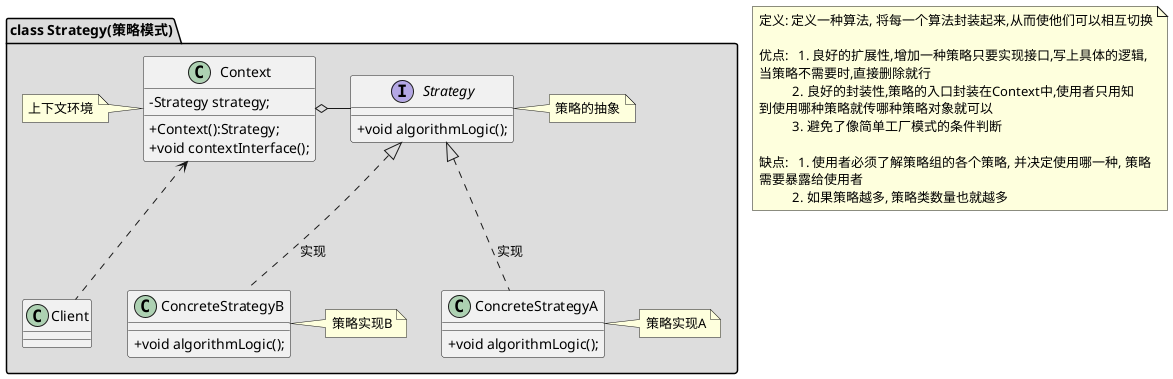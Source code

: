 @startuml
skinparam classAttributeIconSize 0
package "class Strategy(策略模式)" #DDDDDD {
    class Client

    class Context {
        -Strategy strategy;
        +Context():Strategy;
        +void contextInterface();
    }
    note left:上下文环境

    interface Strategy {
        +void algorithmLogic();
    }
    note right: 策略的抽象

    class ConcreteStrategyA {
        +void algorithmLogic();
    }
    note right:策略实现A

    class ConcreteStrategyB {
        +void algorithmLogic();
    }
    note right:策略实现B

    Context <.. Client
    Context o- Strategy
    Strategy <|.. ConcreteStrategyA : 实现
    Strategy <|.. ConcreteStrategyB : 实现
}
note as N1
  定义: 定义一种算法, 将每一个算法封装起来,从而使他们可以相互切换

  优点:   1. 良好的扩展性,增加一种策略只要实现接口,写上具体的逻辑,
  当策略不需要时,直接删除就行
            2. 良好的封装性,策略的入口封装在Context中,使用者只用知
  到使用哪种策略就传哪种策略对象就可以
            3. 避免了像简单工厂模式的条件判断

  缺点:   1. 使用者必须了解策略组的各个策略, 并决定使用哪一种, 策略
  需要暴露给使用者
            2. 如果策略越多, 策略类数量也就越多
end note
@enduml
